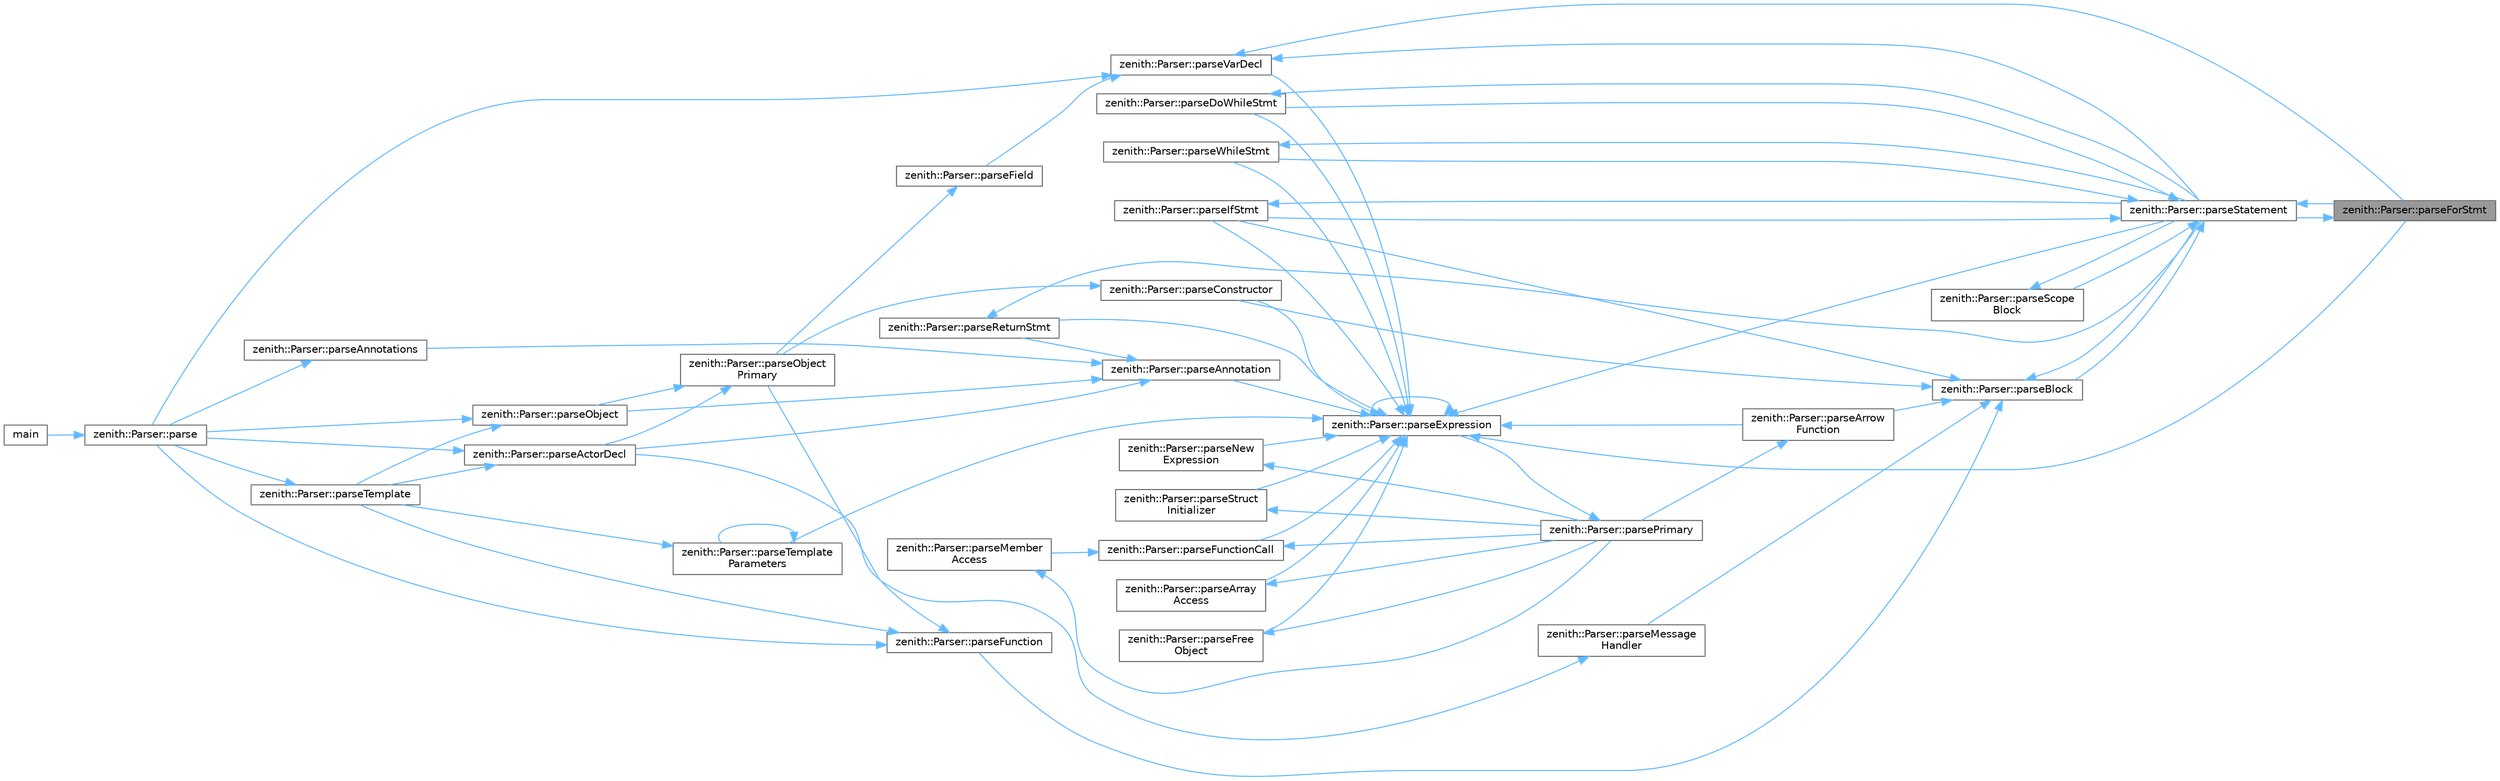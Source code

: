 digraph "zenith::Parser::parseForStmt"
{
 // LATEX_PDF_SIZE
  bgcolor="transparent";
  edge [fontname=Helvetica,fontsize=10,labelfontname=Helvetica,labelfontsize=10];
  node [fontname=Helvetica,fontsize=10,shape=box,height=0.2,width=0.4];
  rankdir="RL";
  Node1 [id="Node000001",label="zenith::Parser::parseForStmt",height=0.2,width=0.4,color="gray40", fillcolor="grey60", style="filled", fontcolor="black",tooltip=" "];
  Node1 -> Node2 [id="edge1_Node000001_Node000002",dir="back",color="steelblue1",style="solid",tooltip=" "];
  Node2 [id="Node000002",label="zenith::Parser::parseStatement",height=0.2,width=0.4,color="grey40", fillcolor="white", style="filled",URL="$classzenith_1_1_parser.html#ada8dc19e8cb4a0f1b37d3ef6a2eb3f9d",tooltip=" "];
  Node2 -> Node3 [id="edge2_Node000002_Node000003",dir="back",color="steelblue1",style="solid",tooltip=" "];
  Node3 [id="Node000003",label="zenith::Parser::parseBlock",height=0.2,width=0.4,color="grey40", fillcolor="white", style="filled",URL="$classzenith_1_1_parser.html#afed5c18e77fc012fe5db9f9e6175e642",tooltip=" "];
  Node3 -> Node4 [id="edge3_Node000003_Node000004",dir="back",color="steelblue1",style="solid",tooltip=" "];
  Node4 [id="Node000004",label="zenith::Parser::parseArrow\lFunction",height=0.2,width=0.4,color="grey40", fillcolor="white", style="filled",URL="$classzenith_1_1_parser.html#a7ea0f8e309ed2fbdf1a9e2ebfa2fbf8d",tooltip=" "];
  Node4 -> Node5 [id="edge4_Node000004_Node000005",dir="back",color="steelblue1",style="solid",tooltip=" "];
  Node5 [id="Node000005",label="zenith::Parser::parsePrimary",height=0.2,width=0.4,color="grey40", fillcolor="white", style="filled",URL="$classzenith_1_1_parser.html#a9425b18adfbb62629ae5ea654addc7cb",tooltip=" "];
  Node5 -> Node6 [id="edge5_Node000005_Node000006",dir="back",color="steelblue1",style="solid",tooltip=" "];
  Node6 [id="Node000006",label="zenith::Parser::parseExpression",height=0.2,width=0.4,color="grey40", fillcolor="white", style="filled",URL="$classzenith_1_1_parser.html#a239906fd51d54598f6d3dcc18d97b6b9",tooltip=" "];
  Node6 -> Node7 [id="edge6_Node000006_Node000007",dir="back",color="steelblue1",style="solid",tooltip=" "];
  Node7 [id="Node000007",label="zenith::Parser::parseAnnotation",height=0.2,width=0.4,color="grey40", fillcolor="white", style="filled",URL="$classzenith_1_1_parser.html#afff2e82900309df63d9aa89f4d3e31d6",tooltip=" "];
  Node7 -> Node8 [id="edge7_Node000007_Node000008",dir="back",color="steelblue1",style="solid",tooltip=" "];
  Node8 [id="Node000008",label="zenith::Parser::parseActorDecl",height=0.2,width=0.4,color="grey40", fillcolor="white", style="filled",URL="$classzenith_1_1_parser.html#add98eda497298f55d63689af29839db6",tooltip=" "];
  Node8 -> Node9 [id="edge8_Node000008_Node000009",dir="back",color="steelblue1",style="solid",tooltip=" "];
  Node9 [id="Node000009",label="zenith::Parser::parse",height=0.2,width=0.4,color="grey40", fillcolor="white", style="filled",URL="$classzenith_1_1_parser.html#ad56141bb79abcda2cb032137f51d44c6",tooltip=" "];
  Node9 -> Node10 [id="edge9_Node000009_Node000010",dir="back",color="steelblue1",style="solid",tooltip=" "];
  Node10 [id="Node000010",label="main",height=0.2,width=0.4,color="grey40", fillcolor="white", style="filled",URL="$main_8cpp.html#a0ddf1224851353fc92bfbff6f499fa97",tooltip=" "];
  Node8 -> Node11 [id="edge10_Node000008_Node000011",dir="back",color="steelblue1",style="solid",tooltip=" "];
  Node11 [id="Node000011",label="zenith::Parser::parseTemplate",height=0.2,width=0.4,color="grey40", fillcolor="white", style="filled",URL="$classzenith_1_1_parser.html#ac8ba31b8067fb7325c47b2b85e51abe1",tooltip=" "];
  Node11 -> Node9 [id="edge11_Node000011_Node000009",dir="back",color="steelblue1",style="solid",tooltip=" "];
  Node7 -> Node12 [id="edge12_Node000007_Node000012",dir="back",color="steelblue1",style="solid",tooltip=" "];
  Node12 [id="Node000012",label="zenith::Parser::parseAnnotations",height=0.2,width=0.4,color="grey40", fillcolor="white", style="filled",URL="$classzenith_1_1_parser.html#a13606ea02073ecca24a045f676b58518",tooltip=" "];
  Node12 -> Node9 [id="edge13_Node000012_Node000009",dir="back",color="steelblue1",style="solid",tooltip=" "];
  Node7 -> Node13 [id="edge14_Node000007_Node000013",dir="back",color="steelblue1",style="solid",tooltip=" "];
  Node13 [id="Node000013",label="zenith::Parser::parseObject",height=0.2,width=0.4,color="grey40", fillcolor="white", style="filled",URL="$classzenith_1_1_parser.html#abfe2e0682adcad95cc77595ec52bd4da",tooltip=" "];
  Node13 -> Node9 [id="edge15_Node000013_Node000009",dir="back",color="steelblue1",style="solid",tooltip=" "];
  Node13 -> Node11 [id="edge16_Node000013_Node000011",dir="back",color="steelblue1",style="solid",tooltip=" "];
  Node7 -> Node14 [id="edge17_Node000007_Node000014",dir="back",color="steelblue1",style="solid",tooltip=" "];
  Node14 [id="Node000014",label="zenith::Parser::parseReturnStmt",height=0.2,width=0.4,color="grey40", fillcolor="white", style="filled",URL="$classzenith_1_1_parser.html#a5e026e55d4a57bea1b5ffa7d3b5e93a8",tooltip=" "];
  Node14 -> Node2 [id="edge18_Node000014_Node000002",dir="back",color="steelblue1",style="solid",tooltip=" "];
  Node6 -> Node15 [id="edge19_Node000006_Node000015",dir="back",color="steelblue1",style="solid",tooltip=" "];
  Node15 [id="Node000015",label="zenith::Parser::parseArray\lAccess",height=0.2,width=0.4,color="grey40", fillcolor="white", style="filled",URL="$classzenith_1_1_parser.html#ad32b5cfe98f909cade9216d65b046f58",tooltip=" "];
  Node15 -> Node5 [id="edge20_Node000015_Node000005",dir="back",color="steelblue1",style="solid",tooltip=" "];
  Node6 -> Node4 [id="edge21_Node000006_Node000004",dir="back",color="steelblue1",style="solid",tooltip=" "];
  Node6 -> Node16 [id="edge22_Node000006_Node000016",dir="back",color="steelblue1",style="solid",tooltip=" "];
  Node16 [id="Node000016",label="zenith::Parser::parseConstructor",height=0.2,width=0.4,color="grey40", fillcolor="white", style="filled",URL="$classzenith_1_1_parser.html#ae37a2b420e456af55c07efd04676b4af",tooltip=" "];
  Node16 -> Node17 [id="edge23_Node000016_Node000017",dir="back",color="steelblue1",style="solid",tooltip=" "];
  Node17 [id="Node000017",label="zenith::Parser::parseObject\lPrimary",height=0.2,width=0.4,color="grey40", fillcolor="white", style="filled",URL="$classzenith_1_1_parser.html#a74f0f075ac6a9a7935b8b0b20bd1f3ef",tooltip=" "];
  Node17 -> Node8 [id="edge24_Node000017_Node000008",dir="back",color="steelblue1",style="solid",tooltip=" "];
  Node17 -> Node13 [id="edge25_Node000017_Node000013",dir="back",color="steelblue1",style="solid",tooltip=" "];
  Node6 -> Node18 [id="edge26_Node000006_Node000018",dir="back",color="steelblue1",style="solid",tooltip=" "];
  Node18 [id="Node000018",label="zenith::Parser::parseDoWhileStmt",height=0.2,width=0.4,color="grey40", fillcolor="white", style="filled",URL="$classzenith_1_1_parser.html#a17d038fc7ad2c0dac1b038889f4426ca",tooltip=" "];
  Node18 -> Node2 [id="edge27_Node000018_Node000002",dir="back",color="steelblue1",style="solid",tooltip=" "];
  Node6 -> Node6 [id="edge28_Node000006_Node000006",dir="back",color="steelblue1",style="solid",tooltip=" "];
  Node6 -> Node1 [id="edge29_Node000006_Node000001",dir="back",color="steelblue1",style="solid",tooltip=" "];
  Node6 -> Node19 [id="edge30_Node000006_Node000019",dir="back",color="steelblue1",style="solid",tooltip=" "];
  Node19 [id="Node000019",label="zenith::Parser::parseFree\lObject",height=0.2,width=0.4,color="grey40", fillcolor="white", style="filled",URL="$classzenith_1_1_parser.html#a697fe5477ca0023efdefd6e66f4e0a49",tooltip=" "];
  Node19 -> Node5 [id="edge31_Node000019_Node000005",dir="back",color="steelblue1",style="solid",tooltip=" "];
  Node6 -> Node20 [id="edge32_Node000006_Node000020",dir="back",color="steelblue1",style="solid",tooltip=" "];
  Node20 [id="Node000020",label="zenith::Parser::parseFunctionCall",height=0.2,width=0.4,color="grey40", fillcolor="white", style="filled",URL="$classzenith_1_1_parser.html#ae2442c2e624e13794605b1ff56047ee8",tooltip=" "];
  Node20 -> Node21 [id="edge33_Node000020_Node000021",dir="back",color="steelblue1",style="solid",tooltip=" "];
  Node21 [id="Node000021",label="zenith::Parser::parseMember\lAccess",height=0.2,width=0.4,color="grey40", fillcolor="white", style="filled",URL="$classzenith_1_1_parser.html#a5f581f39453bce8e553d9d96c5c8d0d2",tooltip=" "];
  Node21 -> Node5 [id="edge34_Node000021_Node000005",dir="back",color="steelblue1",style="solid",tooltip=" "];
  Node20 -> Node5 [id="edge35_Node000020_Node000005",dir="back",color="steelblue1",style="solid",tooltip=" "];
  Node6 -> Node22 [id="edge36_Node000006_Node000022",dir="back",color="steelblue1",style="solid",tooltip=" "];
  Node22 [id="Node000022",label="zenith::Parser::parseIfStmt",height=0.2,width=0.4,color="grey40", fillcolor="white", style="filled",URL="$classzenith_1_1_parser.html#a6086729ddce119c88e10fe622d069d8f",tooltip=" "];
  Node22 -> Node2 [id="edge37_Node000022_Node000002",dir="back",color="steelblue1",style="solid",tooltip=" "];
  Node6 -> Node23 [id="edge38_Node000006_Node000023",dir="back",color="steelblue1",style="solid",tooltip=" "];
  Node23 [id="Node000023",label="zenith::Parser::parseNew\lExpression",height=0.2,width=0.4,color="grey40", fillcolor="white", style="filled",URL="$classzenith_1_1_parser.html#aa984ed730ca80620a7033d259b6faea5",tooltip=" "];
  Node23 -> Node5 [id="edge39_Node000023_Node000005",dir="back",color="steelblue1",style="solid",tooltip=" "];
  Node6 -> Node14 [id="edge40_Node000006_Node000014",dir="back",color="steelblue1",style="solid",tooltip=" "];
  Node6 -> Node2 [id="edge41_Node000006_Node000002",dir="back",color="steelblue1",style="solid",tooltip=" "];
  Node6 -> Node24 [id="edge42_Node000006_Node000024",dir="back",color="steelblue1",style="solid",tooltip=" "];
  Node24 [id="Node000024",label="zenith::Parser::parseStruct\lInitializer",height=0.2,width=0.4,color="grey40", fillcolor="white", style="filled",URL="$classzenith_1_1_parser.html#a4646bbfa2a663abbc777ae26d44e9522",tooltip=" "];
  Node24 -> Node5 [id="edge43_Node000024_Node000005",dir="back",color="steelblue1",style="solid",tooltip=" "];
  Node6 -> Node25 [id="edge44_Node000006_Node000025",dir="back",color="steelblue1",style="solid",tooltip=" "];
  Node25 [id="Node000025",label="zenith::Parser::parseTemplate\lParameters",height=0.2,width=0.4,color="grey40", fillcolor="white", style="filled",URL="$classzenith_1_1_parser.html#aa809de3ebc29d840ad9bc99c0b6ce956",tooltip=" "];
  Node25 -> Node11 [id="edge45_Node000025_Node000011",dir="back",color="steelblue1",style="solid",tooltip=" "];
  Node25 -> Node25 [id="edge46_Node000025_Node000025",dir="back",color="steelblue1",style="solid",tooltip=" "];
  Node6 -> Node26 [id="edge47_Node000006_Node000026",dir="back",color="steelblue1",style="solid",tooltip=" "];
  Node26 [id="Node000026",label="zenith::Parser::parseVarDecl",height=0.2,width=0.4,color="grey40", fillcolor="white", style="filled",URL="$classzenith_1_1_parser.html#a4846f1e07a0155bb95bfee2888cd4e49",tooltip=" "];
  Node26 -> Node9 [id="edge48_Node000026_Node000009",dir="back",color="steelblue1",style="solid",tooltip=" "];
  Node26 -> Node27 [id="edge49_Node000026_Node000027",dir="back",color="steelblue1",style="solid",tooltip=" "];
  Node27 [id="Node000027",label="zenith::Parser::parseField",height=0.2,width=0.4,color="grey40", fillcolor="white", style="filled",URL="$classzenith_1_1_parser.html#a12db59c0397e2ec966e47382f55b4ab8",tooltip=" "];
  Node27 -> Node17 [id="edge50_Node000027_Node000017",dir="back",color="steelblue1",style="solid",tooltip=" "];
  Node26 -> Node1 [id="edge51_Node000026_Node000001",dir="back",color="steelblue1",style="solid",tooltip=" "];
  Node26 -> Node2 [id="edge52_Node000026_Node000002",dir="back",color="steelblue1",style="solid",tooltip=" "];
  Node6 -> Node28 [id="edge53_Node000006_Node000028",dir="back",color="steelblue1",style="solid",tooltip=" "];
  Node28 [id="Node000028",label="zenith::Parser::parseWhileStmt",height=0.2,width=0.4,color="grey40", fillcolor="white", style="filled",URL="$classzenith_1_1_parser.html#a6f8fd13014d6a0e82f53ce08a8f9766d",tooltip=" "];
  Node28 -> Node2 [id="edge54_Node000028_Node000002",dir="back",color="steelblue1",style="solid",tooltip=" "];
  Node3 -> Node16 [id="edge55_Node000003_Node000016",dir="back",color="steelblue1",style="solid",tooltip=" "];
  Node3 -> Node29 [id="edge56_Node000003_Node000029",dir="back",color="steelblue1",style="solid",tooltip=" "];
  Node29 [id="Node000029",label="zenith::Parser::parseFunction",height=0.2,width=0.4,color="grey40", fillcolor="white", style="filled",URL="$classzenith_1_1_parser.html#a8647a213885b6a7d25032d40410f827b",tooltip=" "];
  Node29 -> Node9 [id="edge57_Node000029_Node000009",dir="back",color="steelblue1",style="solid",tooltip=" "];
  Node29 -> Node17 [id="edge58_Node000029_Node000017",dir="back",color="steelblue1",style="solid",tooltip=" "];
  Node29 -> Node11 [id="edge59_Node000029_Node000011",dir="back",color="steelblue1",style="solid",tooltip=" "];
  Node3 -> Node22 [id="edge60_Node000003_Node000022",dir="back",color="steelblue1",style="solid",tooltip=" "];
  Node3 -> Node30 [id="edge61_Node000003_Node000030",dir="back",color="steelblue1",style="solid",tooltip=" "];
  Node30 [id="Node000030",label="zenith::Parser::parseMessage\lHandler",height=0.2,width=0.4,color="grey40", fillcolor="white", style="filled",URL="$classzenith_1_1_parser.html#a78d55766725bfdd0c7b718adf355eee3",tooltip=" "];
  Node30 -> Node8 [id="edge62_Node000030_Node000008",dir="back",color="steelblue1",style="solid",tooltip=" "];
  Node3 -> Node2 [id="edge63_Node000003_Node000002",dir="back",color="steelblue1",style="solid",tooltip=" "];
  Node2 -> Node18 [id="edge64_Node000002_Node000018",dir="back",color="steelblue1",style="solid",tooltip=" "];
  Node2 -> Node1 [id="edge65_Node000002_Node000001",dir="back",color="steelblue1",style="solid",tooltip=" "];
  Node2 -> Node22 [id="edge66_Node000002_Node000022",dir="back",color="steelblue1",style="solid",tooltip=" "];
  Node2 -> Node31 [id="edge67_Node000002_Node000031",dir="back",color="steelblue1",style="solid",tooltip=" "];
  Node31 [id="Node000031",label="zenith::Parser::parseScope\lBlock",height=0.2,width=0.4,color="grey40", fillcolor="white", style="filled",URL="$classzenith_1_1_parser.html#acd4ccda2b4a409498daa93e31f2bc23f",tooltip=" "];
  Node31 -> Node2 [id="edge68_Node000031_Node000002",dir="back",color="steelblue1",style="solid",tooltip=" "];
  Node2 -> Node28 [id="edge69_Node000002_Node000028",dir="back",color="steelblue1",style="solid",tooltip=" "];
}
